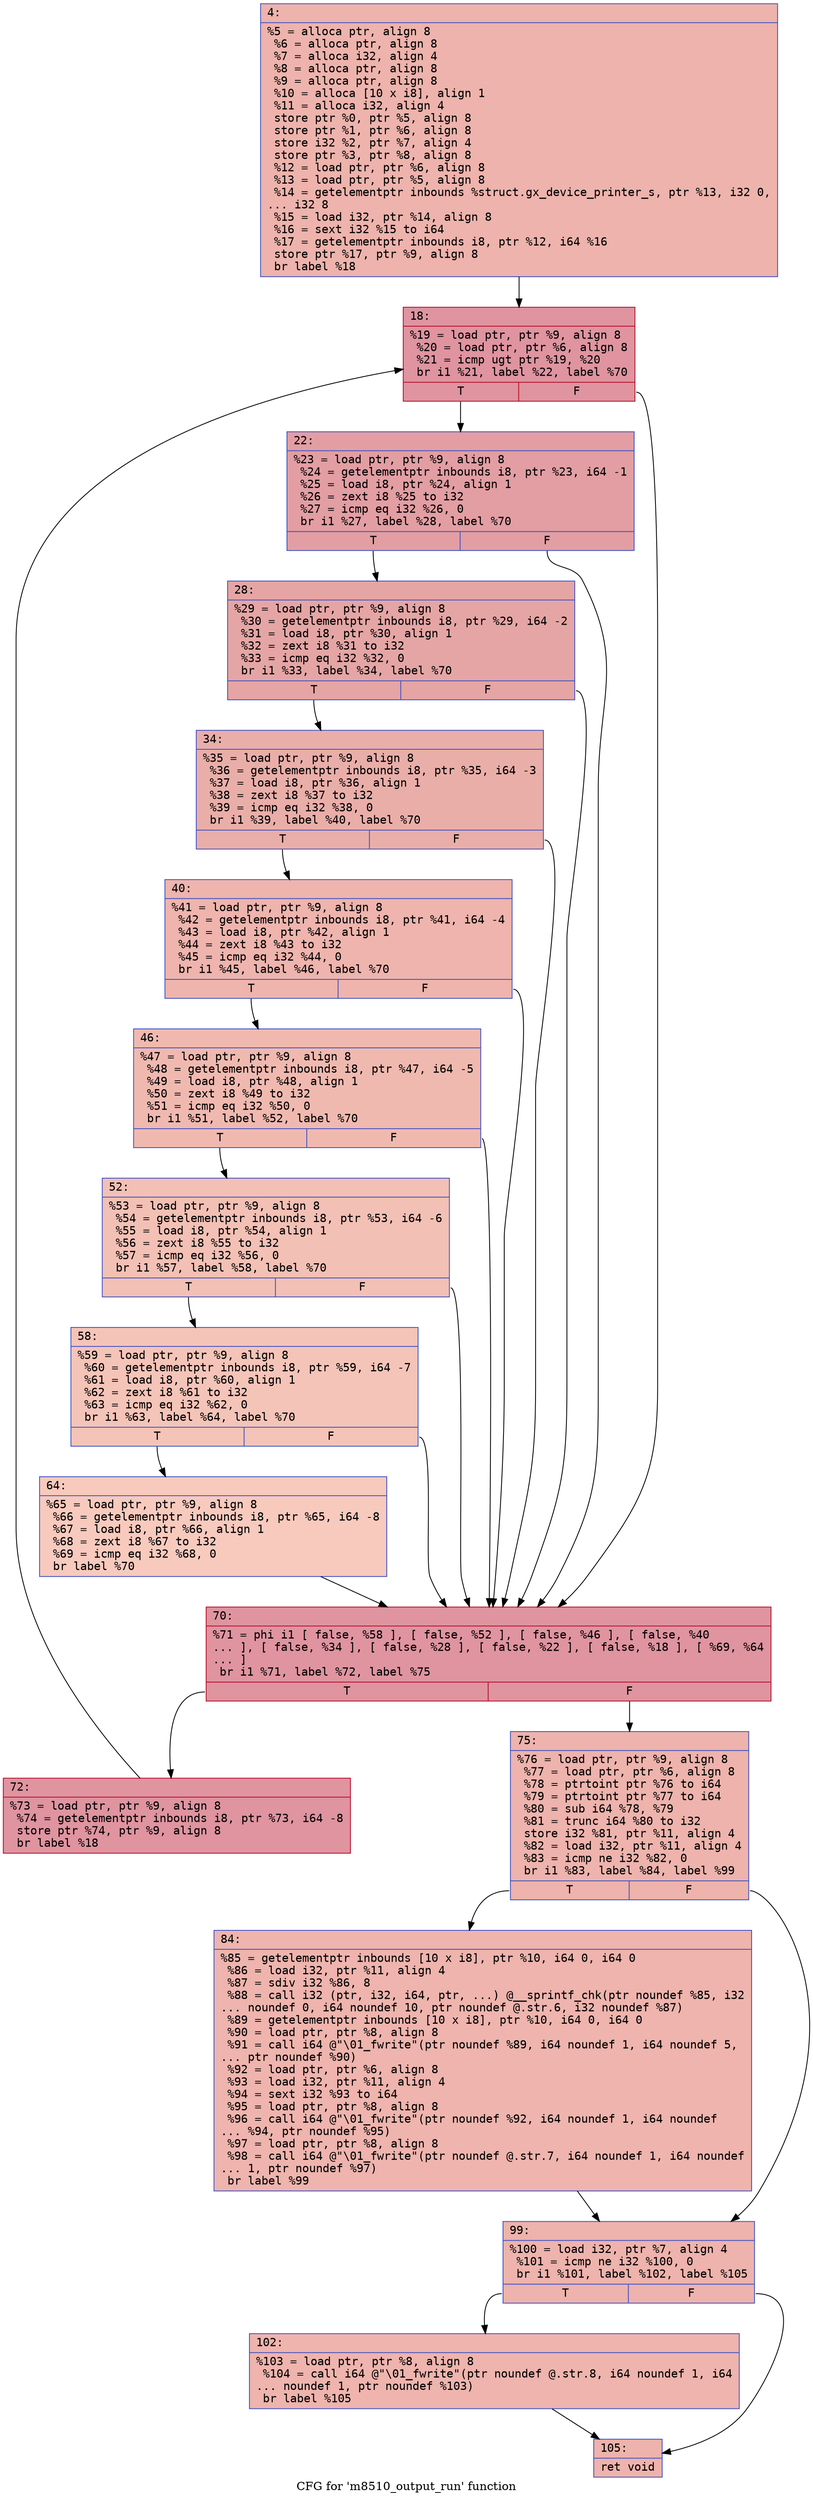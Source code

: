 digraph "CFG for 'm8510_output_run' function" {
	label="CFG for 'm8510_output_run' function";

	Node0x60000384e850 [shape=record,color="#3d50c3ff", style=filled, fillcolor="#d6524470" fontname="Courier",label="{4:\l|  %5 = alloca ptr, align 8\l  %6 = alloca ptr, align 8\l  %7 = alloca i32, align 4\l  %8 = alloca ptr, align 8\l  %9 = alloca ptr, align 8\l  %10 = alloca [10 x i8], align 1\l  %11 = alloca i32, align 4\l  store ptr %0, ptr %5, align 8\l  store ptr %1, ptr %6, align 8\l  store i32 %2, ptr %7, align 4\l  store ptr %3, ptr %8, align 8\l  %12 = load ptr, ptr %6, align 8\l  %13 = load ptr, ptr %5, align 8\l  %14 = getelementptr inbounds %struct.gx_device_printer_s, ptr %13, i32 0,\l... i32 8\l  %15 = load i32, ptr %14, align 8\l  %16 = sext i32 %15 to i64\l  %17 = getelementptr inbounds i8, ptr %12, i64 %16\l  store ptr %17, ptr %9, align 8\l  br label %18\l}"];
	Node0x60000384e850 -> Node0x60000384e8a0[tooltip="4 -> 18\nProbability 100.00%" ];
	Node0x60000384e8a0 [shape=record,color="#b70d28ff", style=filled, fillcolor="#b70d2870" fontname="Courier",label="{18:\l|  %19 = load ptr, ptr %9, align 8\l  %20 = load ptr, ptr %6, align 8\l  %21 = icmp ugt ptr %19, %20\l  br i1 %21, label %22, label %70\l|{<s0>T|<s1>F}}"];
	Node0x60000384e8a0:s0 -> Node0x60000384e8f0[tooltip="18 -> 22\nProbability 50.00%" ];
	Node0x60000384e8a0:s1 -> Node0x60000384eb70[tooltip="18 -> 70\nProbability 50.00%" ];
	Node0x60000384e8f0 [shape=record,color="#3d50c3ff", style=filled, fillcolor="#be242e70" fontname="Courier",label="{22:\l|  %23 = load ptr, ptr %9, align 8\l  %24 = getelementptr inbounds i8, ptr %23, i64 -1\l  %25 = load i8, ptr %24, align 1\l  %26 = zext i8 %25 to i32\l  %27 = icmp eq i32 %26, 0\l  br i1 %27, label %28, label %70\l|{<s0>T|<s1>F}}"];
	Node0x60000384e8f0:s0 -> Node0x60000384e940[tooltip="22 -> 28\nProbability 37.50%" ];
	Node0x60000384e8f0:s1 -> Node0x60000384eb70[tooltip="22 -> 70\nProbability 62.50%" ];
	Node0x60000384e940 [shape=record,color="#3d50c3ff", style=filled, fillcolor="#c5333470" fontname="Courier",label="{28:\l|  %29 = load ptr, ptr %9, align 8\l  %30 = getelementptr inbounds i8, ptr %29, i64 -2\l  %31 = load i8, ptr %30, align 1\l  %32 = zext i8 %31 to i32\l  %33 = icmp eq i32 %32, 0\l  br i1 %33, label %34, label %70\l|{<s0>T|<s1>F}}"];
	Node0x60000384e940:s0 -> Node0x60000384e990[tooltip="28 -> 34\nProbability 37.50%" ];
	Node0x60000384e940:s1 -> Node0x60000384eb70[tooltip="28 -> 70\nProbability 62.50%" ];
	Node0x60000384e990 [shape=record,color="#3d50c3ff", style=filled, fillcolor="#d0473d70" fontname="Courier",label="{34:\l|  %35 = load ptr, ptr %9, align 8\l  %36 = getelementptr inbounds i8, ptr %35, i64 -3\l  %37 = load i8, ptr %36, align 1\l  %38 = zext i8 %37 to i32\l  %39 = icmp eq i32 %38, 0\l  br i1 %39, label %40, label %70\l|{<s0>T|<s1>F}}"];
	Node0x60000384e990:s0 -> Node0x60000384e9e0[tooltip="34 -> 40\nProbability 37.50%" ];
	Node0x60000384e990:s1 -> Node0x60000384eb70[tooltip="34 -> 70\nProbability 62.50%" ];
	Node0x60000384e9e0 [shape=record,color="#3d50c3ff", style=filled, fillcolor="#d8564670" fontname="Courier",label="{40:\l|  %41 = load ptr, ptr %9, align 8\l  %42 = getelementptr inbounds i8, ptr %41, i64 -4\l  %43 = load i8, ptr %42, align 1\l  %44 = zext i8 %43 to i32\l  %45 = icmp eq i32 %44, 0\l  br i1 %45, label %46, label %70\l|{<s0>T|<s1>F}}"];
	Node0x60000384e9e0:s0 -> Node0x60000384ea30[tooltip="40 -> 46\nProbability 37.50%" ];
	Node0x60000384e9e0:s1 -> Node0x60000384eb70[tooltip="40 -> 70\nProbability 62.50%" ];
	Node0x60000384ea30 [shape=record,color="#3d50c3ff", style=filled, fillcolor="#de614d70" fontname="Courier",label="{46:\l|  %47 = load ptr, ptr %9, align 8\l  %48 = getelementptr inbounds i8, ptr %47, i64 -5\l  %49 = load i8, ptr %48, align 1\l  %50 = zext i8 %49 to i32\l  %51 = icmp eq i32 %50, 0\l  br i1 %51, label %52, label %70\l|{<s0>T|<s1>F}}"];
	Node0x60000384ea30:s0 -> Node0x60000384ea80[tooltip="46 -> 52\nProbability 37.50%" ];
	Node0x60000384ea30:s1 -> Node0x60000384eb70[tooltip="46 -> 70\nProbability 62.50%" ];
	Node0x60000384ea80 [shape=record,color="#3d50c3ff", style=filled, fillcolor="#e5705870" fontname="Courier",label="{52:\l|  %53 = load ptr, ptr %9, align 8\l  %54 = getelementptr inbounds i8, ptr %53, i64 -6\l  %55 = load i8, ptr %54, align 1\l  %56 = zext i8 %55 to i32\l  %57 = icmp eq i32 %56, 0\l  br i1 %57, label %58, label %70\l|{<s0>T|<s1>F}}"];
	Node0x60000384ea80:s0 -> Node0x60000384ead0[tooltip="52 -> 58\nProbability 37.50%" ];
	Node0x60000384ea80:s1 -> Node0x60000384eb70[tooltip="52 -> 70\nProbability 62.50%" ];
	Node0x60000384ead0 [shape=record,color="#3d50c3ff", style=filled, fillcolor="#e97a5f70" fontname="Courier",label="{58:\l|  %59 = load ptr, ptr %9, align 8\l  %60 = getelementptr inbounds i8, ptr %59, i64 -7\l  %61 = load i8, ptr %60, align 1\l  %62 = zext i8 %61 to i32\l  %63 = icmp eq i32 %62, 0\l  br i1 %63, label %64, label %70\l|{<s0>T|<s1>F}}"];
	Node0x60000384ead0:s0 -> Node0x60000384eb20[tooltip="58 -> 64\nProbability 37.50%" ];
	Node0x60000384ead0:s1 -> Node0x60000384eb70[tooltip="58 -> 70\nProbability 62.50%" ];
	Node0x60000384eb20 [shape=record,color="#3d50c3ff", style=filled, fillcolor="#ef886b70" fontname="Courier",label="{64:\l|  %65 = load ptr, ptr %9, align 8\l  %66 = getelementptr inbounds i8, ptr %65, i64 -8\l  %67 = load i8, ptr %66, align 1\l  %68 = zext i8 %67 to i32\l  %69 = icmp eq i32 %68, 0\l  br label %70\l}"];
	Node0x60000384eb20 -> Node0x60000384eb70[tooltip="64 -> 70\nProbability 100.00%" ];
	Node0x60000384eb70 [shape=record,color="#b70d28ff", style=filled, fillcolor="#b70d2870" fontname="Courier",label="{70:\l|  %71 = phi i1 [ false, %58 ], [ false, %52 ], [ false, %46 ], [ false, %40\l... ], [ false, %34 ], [ false, %28 ], [ false, %22 ], [ false, %18 ], [ %69, %64\l... ]\l  br i1 %71, label %72, label %75\l|{<s0>T|<s1>F}}"];
	Node0x60000384eb70:s0 -> Node0x60000384ebc0[tooltip="70 -> 72\nProbability 96.88%" ];
	Node0x60000384eb70:s1 -> Node0x60000384ec10[tooltip="70 -> 75\nProbability 3.12%" ];
	Node0x60000384ebc0 [shape=record,color="#b70d28ff", style=filled, fillcolor="#b70d2870" fontname="Courier",label="{72:\l|  %73 = load ptr, ptr %9, align 8\l  %74 = getelementptr inbounds i8, ptr %73, i64 -8\l  store ptr %74, ptr %9, align 8\l  br label %18\l}"];
	Node0x60000384ebc0 -> Node0x60000384e8a0[tooltip="72 -> 18\nProbability 100.00%" ];
	Node0x60000384ec10 [shape=record,color="#3d50c3ff", style=filled, fillcolor="#d6524470" fontname="Courier",label="{75:\l|  %76 = load ptr, ptr %9, align 8\l  %77 = load ptr, ptr %6, align 8\l  %78 = ptrtoint ptr %76 to i64\l  %79 = ptrtoint ptr %77 to i64\l  %80 = sub i64 %78, %79\l  %81 = trunc i64 %80 to i32\l  store i32 %81, ptr %11, align 4\l  %82 = load i32, ptr %11, align 4\l  %83 = icmp ne i32 %82, 0\l  br i1 %83, label %84, label %99\l|{<s0>T|<s1>F}}"];
	Node0x60000384ec10:s0 -> Node0x60000384ec60[tooltip="75 -> 84\nProbability 62.50%" ];
	Node0x60000384ec10:s1 -> Node0x60000384ecb0[tooltip="75 -> 99\nProbability 37.50%" ];
	Node0x60000384ec60 [shape=record,color="#3d50c3ff", style=filled, fillcolor="#d8564670" fontname="Courier",label="{84:\l|  %85 = getelementptr inbounds [10 x i8], ptr %10, i64 0, i64 0\l  %86 = load i32, ptr %11, align 4\l  %87 = sdiv i32 %86, 8\l  %88 = call i32 (ptr, i32, i64, ptr, ...) @__sprintf_chk(ptr noundef %85, i32\l... noundef 0, i64 noundef 10, ptr noundef @.str.6, i32 noundef %87)\l  %89 = getelementptr inbounds [10 x i8], ptr %10, i64 0, i64 0\l  %90 = load ptr, ptr %8, align 8\l  %91 = call i64 @\"\\01_fwrite\"(ptr noundef %89, i64 noundef 1, i64 noundef 5,\l... ptr noundef %90)\l  %92 = load ptr, ptr %6, align 8\l  %93 = load i32, ptr %11, align 4\l  %94 = sext i32 %93 to i64\l  %95 = load ptr, ptr %8, align 8\l  %96 = call i64 @\"\\01_fwrite\"(ptr noundef %92, i64 noundef 1, i64 noundef\l... %94, ptr noundef %95)\l  %97 = load ptr, ptr %8, align 8\l  %98 = call i64 @\"\\01_fwrite\"(ptr noundef @.str.7, i64 noundef 1, i64 noundef\l... 1, ptr noundef %97)\l  br label %99\l}"];
	Node0x60000384ec60 -> Node0x60000384ecb0[tooltip="84 -> 99\nProbability 100.00%" ];
	Node0x60000384ecb0 [shape=record,color="#3d50c3ff", style=filled, fillcolor="#d6524470" fontname="Courier",label="{99:\l|  %100 = load i32, ptr %7, align 4\l  %101 = icmp ne i32 %100, 0\l  br i1 %101, label %102, label %105\l|{<s0>T|<s1>F}}"];
	Node0x60000384ecb0:s0 -> Node0x60000384ed00[tooltip="99 -> 102\nProbability 62.50%" ];
	Node0x60000384ecb0:s1 -> Node0x60000384ed50[tooltip="99 -> 105\nProbability 37.50%" ];
	Node0x60000384ed00 [shape=record,color="#3d50c3ff", style=filled, fillcolor="#d8564670" fontname="Courier",label="{102:\l|  %103 = load ptr, ptr %8, align 8\l  %104 = call i64 @\"\\01_fwrite\"(ptr noundef @.str.8, i64 noundef 1, i64\l... noundef 1, ptr noundef %103)\l  br label %105\l}"];
	Node0x60000384ed00 -> Node0x60000384ed50[tooltip="102 -> 105\nProbability 100.00%" ];
	Node0x60000384ed50 [shape=record,color="#3d50c3ff", style=filled, fillcolor="#d6524470" fontname="Courier",label="{105:\l|  ret void\l}"];
}
